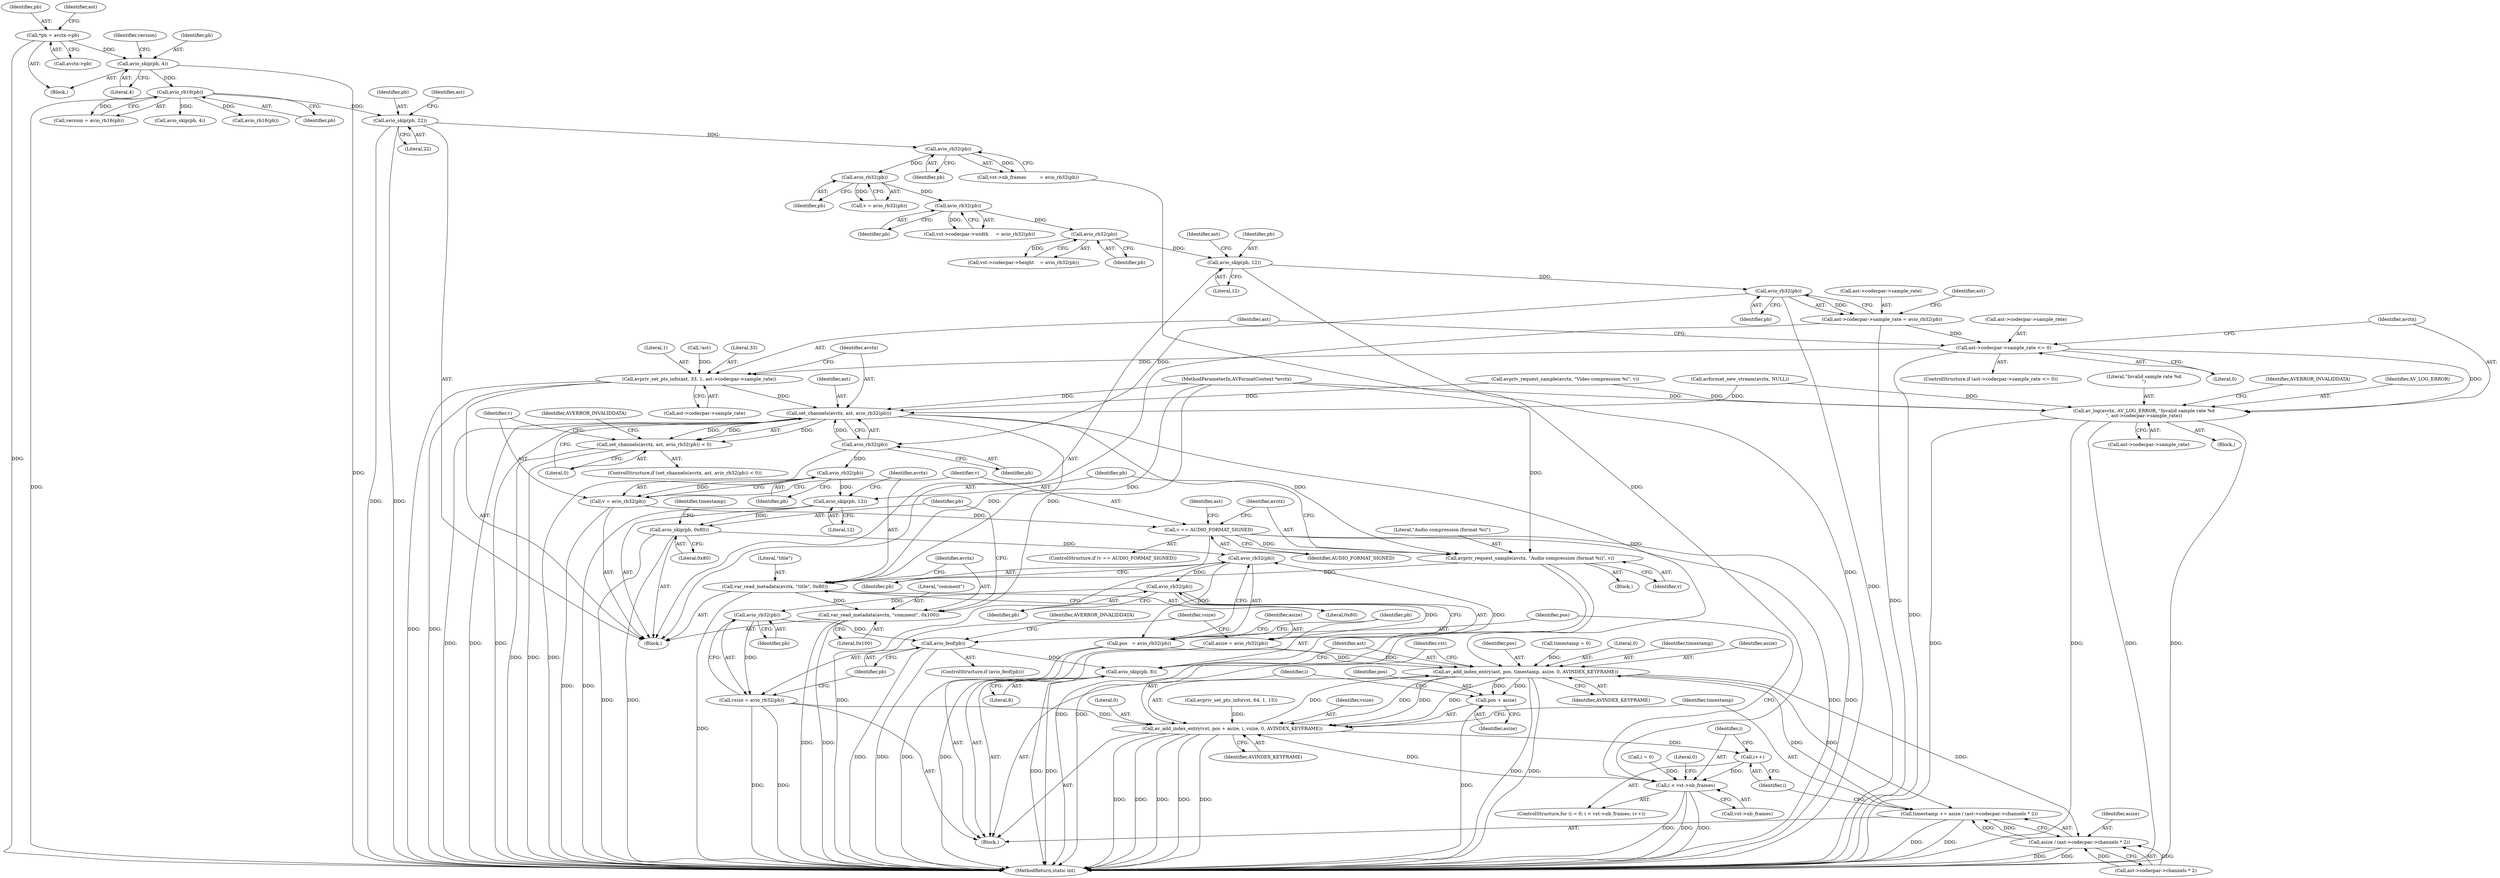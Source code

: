 digraph "0_FFmpeg_4f05e2e2dc1a89f38cd9f0960a6561083d714f1e@pointer" {
"1000277" [label="(Call,avio_rb32(pb))"];
"1000254" [label="(Call,avio_skip(pb, 12))"];
"1000252" [label="(Call,avio_rb32(pb))"];
"1000244" [label="(Call,avio_rb32(pb))"];
"1000195" [label="(Call,avio_rb32(pb))"];
"1000191" [label="(Call,avio_rb32(pb))"];
"1000142" [label="(Call,avio_skip(pb, 22))"];
"1000133" [label="(Call,avio_rb16(pb))"];
"1000128" [label="(Call,avio_skip(pb, 4))"];
"1000112" [label="(Call,*pb = avctx->pb)"];
"1000271" [label="(Call,ast->codecpar->sample_rate = avio_rb32(pb))"];
"1000280" [label="(Call,ast->codecpar->sample_rate <= 0)"];
"1000288" [label="(Call,av_log(avctx, AV_LOG_ERROR, \"Invalid sample rate %d\n\", ast->codecpar->sample_rate))"];
"1000299" [label="(Call,avpriv_set_pts_info(ast, 33, 1, ast->codecpar->sample_rate))"];
"1000310" [label="(Call,set_channels(avctx, ast, avio_rb32(pb)))"];
"1000309" [label="(Call,set_channels(avctx, ast, avio_rb32(pb)) < 0)"];
"1000336" [label="(Call,avpriv_request_sample(avctx, \"Audio compression (format %i)\", v))"];
"1000343" [label="(Call,var_read_metadata(avctx, \"title\", 0x80))"];
"1000347" [label="(Call,var_read_metadata(avctx, \"comment\", 0x100))"];
"1000392" [label="(Call,av_add_index_entry(ast, pos, timestamp, asize, 0, AVINDEX_KEYFRAME))"];
"1000399" [label="(Call,av_add_index_entry(vst, pos + asize, i, vsize, 0, AVINDEX_KEYFRAME))"];
"1000366" [label="(Call,i++)"];
"1000361" [label="(Call,i < vst->nb_frames)"];
"1000401" [label="(Call,pos + asize)"];
"1000408" [label="(Call,timestamp += asize / (ast->codecpar->channels * 2))"];
"1000410" [label="(Call,asize / (ast->codecpar->channels * 2))"];
"1000313" [label="(Call,avio_rb32(pb))"];
"1000320" [label="(Call,avio_rb32(pb))"];
"1000318" [label="(Call,v = avio_rb32(pb))"];
"1000323" [label="(Call,v == AUDIO_FORMAT_SIGNED)"];
"1000340" [label="(Call,avio_skip(pb, 12))"];
"1000351" [label="(Call,avio_skip(pb, 0x80))"];
"1000372" [label="(Call,avio_rb32(pb))"];
"1000370" [label="(Call,pos   = avio_rb32(pb))"];
"1000377" [label="(Call,avio_rb32(pb))"];
"1000375" [label="(Call,asize = avio_rb32(pb))"];
"1000382" [label="(Call,avio_rb32(pb))"];
"1000380" [label="(Call,vsize = avio_rb32(pb))"];
"1000385" [label="(Call,avio_feof(pb))"];
"1000389" [label="(Call,avio_skip(pb, 8))"];
"1000167" [label="(Call,avpriv_set_pts_info(vst, 64, 1, 15))"];
"1000341" [label="(Identifier,pb)"];
"1000280" [label="(Call,ast->codecpar->sample_rate <= 0)"];
"1000402" [label="(Identifier,pos)"];
"1000317" [label="(Identifier,AVERROR_INVALIDDATA)"];
"1000384" [label="(ControlStructure,if (avio_feof(pb)))"];
"1000310" [label="(Call,set_channels(avctx, ast, avio_rb32(pb)))"];
"1000139" [label="(Block,)"];
"1000253" [label="(Identifier,pb)"];
"1000191" [label="(Call,avio_rb32(pb))"];
"1000357" [label="(ControlStructure,for (i = 0; i < vst->nb_frames; i++))"];
"1000245" [label="(Identifier,pb)"];
"1000260" [label="(Identifier,ast)"];
"1000381" [label="(Identifier,vsize)"];
"1000375" [label="(Call,asize = avio_rb32(pb))"];
"1000133" [label="(Call,avio_rb16(pb))"];
"1000244" [label="(Call,avio_rb32(pb))"];
"1000358" [label="(Call,i = 0)"];
"1000353" [label="(Literal,0x80)"];
"1000407" [label="(Identifier,AVINDEX_KEYFRAME)"];
"1000195" [label="(Call,avio_rb32(pb))"];
"1000390" [label="(Identifier,pb)"];
"1000291" [label="(Literal,\"Invalid sample rate %d\n\")"];
"1000366" [label="(Call,i++)"];
"1000348" [label="(Identifier,avctx)"];
"1000401" [label="(Call,pos + asize)"];
"1000246" [label="(Call,vst->codecpar->height    = avio_rb32(pb))"];
"1000281" [label="(Call,ast->codecpar->sample_rate)"];
"1000271" [label="(Call,ast->codecpar->sample_rate = avio_rb32(pb))"];
"1000114" [label="(Call,avctx->pb)"];
"1000272" [label="(Call,ast->codecpar->sample_rate)"];
"1000371" [label="(Identifier,pos)"];
"1000302" [label="(Literal,1)"];
"1000132" [label="(Identifier,version)"];
"1000318" [label="(Call,v = avio_rb32(pb))"];
"1000196" [label="(Identifier,pb)"];
"1000386" [label="(Identifier,pb)"];
"1000193" [label="(Call,v = avio_rb32(pb))"];
"1000338" [label="(Literal,\"Audio compression (format %i)\")"];
"1000385" [label="(Call,avio_feof(pb))"];
"1000394" [label="(Identifier,pos)"];
"1000187" [label="(Call,vst->nb_frames         = avio_rb32(pb))"];
"1000300" [label="(Identifier,ast)"];
"1000279" [label="(ControlStructure,if (ast->codecpar->sample_rate <= 0))"];
"1000113" [label="(Identifier,pb)"];
"1000408" [label="(Call,timestamp += asize / (ast->codecpar->channels * 2))"];
"1000287" [label="(Block,)"];
"1000226" [label="(Call,avpriv_request_sample(avctx, \"Video compression %i\", v))"];
"1000309" [label="(Call,set_channels(avctx, ast, avio_rb32(pb)) < 0)"];
"1000342" [label="(Literal,12)"];
"1000361" [label="(Call,i < vst->nb_frames)"];
"1000238" [label="(Call,vst->codecpar->width     = avio_rb32(pb))"];
"1000337" [label="(Identifier,avctx)"];
"1000144" [label="(Literal,22)"];
"1000410" [label="(Call,asize / (ast->codecpar->channels * 2))"];
"1000143" [label="(Identifier,pb)"];
"1000298" [label="(Identifier,AVERROR_INVALIDDATA)"];
"1000391" [label="(Literal,8)"];
"1000315" [label="(Literal,0)"];
"1000355" [label="(Identifier,timestamp)"];
"1000429" [label="(Call,avio_skip(pb, 4))"];
"1000624" [label="(Literal,0)"];
"1000351" [label="(Call,avio_skip(pb, 0x80))"];
"1000343" [label="(Call,var_read_metadata(avctx, \"title\", 0x80))"];
"1000129" [label="(Identifier,pb)"];
"1000376" [label="(Identifier,asize)"];
"1000112" [label="(Call,*pb = avctx->pb)"];
"1000103" [label="(MethodParameterIn,AVFormatContext *avctx)"];
"1000350" [label="(Literal,0x100)"];
"1000354" [label="(Call,timestamp = 0)"];
"1000412" [label="(Call,ast->codecpar->channels * 2)"];
"1000425" [label="(Call,avio_rb16(pb))"];
"1000380" [label="(Call,vsize = avio_rb32(pb))"];
"1000134" [label="(Identifier,pb)"];
"1000119" [label="(Identifier,ast)"];
"1000321" [label="(Identifier,pb)"];
"1000323" [label="(Call,v == AUDIO_FORMAT_SIGNED)"];
"1000340" [label="(Call,avio_skip(pb, 12))"];
"1000324" [label="(Identifier,v)"];
"1000277" [label="(Call,avio_rb32(pb))"];
"1000389" [label="(Call,avio_skip(pb, 8))"];
"1000392" [label="(Call,av_add_index_entry(ast, pos, timestamp, asize, 0, AVINDEX_KEYFRAME))"];
"1000345" [label="(Literal,\"title\")"];
"1000288" [label="(Call,av_log(avctx, AV_LOG_ERROR, \"Invalid sample rate %d\n\", ast->codecpar->sample_rate))"];
"1000290" [label="(Identifier,AV_LOG_ERROR)"];
"1000403" [label="(Identifier,asize)"];
"1000405" [label="(Identifier,vsize)"];
"1000314" [label="(Identifier,pb)"];
"1000344" [label="(Identifier,avctx)"];
"1000625" [label="(MethodReturn,static int)"];
"1000349" [label="(Literal,\"comment\")"];
"1000372" [label="(Call,avio_rb32(pb))"];
"1000254" [label="(Call,avio_skip(pb, 12))"];
"1000322" [label="(ControlStructure,if (v == AUDIO_FORMAT_SIGNED))"];
"1000312" [label="(Identifier,ast)"];
"1000335" [label="(Block,)"];
"1000397" [label="(Literal,0)"];
"1000192" [label="(Identifier,pb)"];
"1000347" [label="(Call,var_read_metadata(avctx, \"comment\", 0x100))"];
"1000383" [label="(Identifier,pb)"];
"1000278" [label="(Identifier,pb)"];
"1000104" [label="(Block,)"];
"1000388" [label="(Identifier,AVERROR_INVALIDDATA)"];
"1000325" [label="(Identifier,AUDIO_FORMAT_SIGNED)"];
"1000393" [label="(Identifier,ast)"];
"1000255" [label="(Identifier,pb)"];
"1000409" [label="(Identifier,timestamp)"];
"1000146" [label="(Identifier,ast)"];
"1000399" [label="(Call,av_add_index_entry(vst, pos + asize, i, vsize, 0, AVINDEX_KEYFRAME))"];
"1000373" [label="(Identifier,pb)"];
"1000283" [label="(Identifier,ast)"];
"1000158" [label="(Call,avformat_new_stream(avctx, NULL))"];
"1000301" [label="(Literal,33)"];
"1000346" [label="(Literal,0x80)"];
"1000406" [label="(Literal,0)"];
"1000319" [label="(Identifier,v)"];
"1000378" [label="(Identifier,pb)"];
"1000382" [label="(Call,avio_rb32(pb))"];
"1000311" [label="(Identifier,avctx)"];
"1000400" [label="(Identifier,vst)"];
"1000303" [label="(Call,ast->codecpar->sample_rate)"];
"1000256" [label="(Literal,12)"];
"1000330" [label="(Identifier,ast)"];
"1000370" [label="(Call,pos   = avio_rb32(pb))"];
"1000299" [label="(Call,avpriv_set_pts_info(ast, 33, 1, ast->codecpar->sample_rate))"];
"1000313" [label="(Call,avio_rb32(pb))"];
"1000336" [label="(Call,avpriv_request_sample(avctx, \"Audio compression (format %i)\", v))"];
"1000131" [label="(Call,version = avio_rb16(pb))"];
"1000411" [label="(Identifier,asize)"];
"1000286" [label="(Literal,0)"];
"1000130" [label="(Literal,4)"];
"1000142" [label="(Call,avio_skip(pb, 22))"];
"1000395" [label="(Identifier,timestamp)"];
"1000404" [label="(Identifier,i)"];
"1000352" [label="(Identifier,pb)"];
"1000377" [label="(Call,avio_rb32(pb))"];
"1000151" [label="(Call,!ast)"];
"1000396" [label="(Identifier,asize)"];
"1000367" [label="(Identifier,i)"];
"1000289" [label="(Identifier,avctx)"];
"1000368" [label="(Block,)"];
"1000292" [label="(Call,ast->codecpar->sample_rate)"];
"1000320" [label="(Call,avio_rb32(pb))"];
"1000362" [label="(Identifier,i)"];
"1000398" [label="(Identifier,AVINDEX_KEYFRAME)"];
"1000339" [label="(Identifier,v)"];
"1000363" [label="(Call,vst->nb_frames)"];
"1000308" [label="(ControlStructure,if (set_channels(avctx, ast, avio_rb32(pb)) < 0))"];
"1000128" [label="(Call,avio_skip(pb, 4))"];
"1000252" [label="(Call,avio_rb32(pb))"];
"1000277" -> "1000271"  [label="AST: "];
"1000277" -> "1000278"  [label="CFG: "];
"1000278" -> "1000277"  [label="AST: "];
"1000271" -> "1000277"  [label="CFG: "];
"1000277" -> "1000625"  [label="DDG: "];
"1000277" -> "1000271"  [label="DDG: "];
"1000254" -> "1000277"  [label="DDG: "];
"1000277" -> "1000313"  [label="DDG: "];
"1000254" -> "1000139"  [label="AST: "];
"1000254" -> "1000256"  [label="CFG: "];
"1000255" -> "1000254"  [label="AST: "];
"1000256" -> "1000254"  [label="AST: "];
"1000260" -> "1000254"  [label="CFG: "];
"1000254" -> "1000625"  [label="DDG: "];
"1000252" -> "1000254"  [label="DDG: "];
"1000252" -> "1000246"  [label="AST: "];
"1000252" -> "1000253"  [label="CFG: "];
"1000253" -> "1000252"  [label="AST: "];
"1000246" -> "1000252"  [label="CFG: "];
"1000252" -> "1000246"  [label="DDG: "];
"1000244" -> "1000252"  [label="DDG: "];
"1000244" -> "1000238"  [label="AST: "];
"1000244" -> "1000245"  [label="CFG: "];
"1000245" -> "1000244"  [label="AST: "];
"1000238" -> "1000244"  [label="CFG: "];
"1000244" -> "1000238"  [label="DDG: "];
"1000195" -> "1000244"  [label="DDG: "];
"1000195" -> "1000193"  [label="AST: "];
"1000195" -> "1000196"  [label="CFG: "];
"1000196" -> "1000195"  [label="AST: "];
"1000193" -> "1000195"  [label="CFG: "];
"1000195" -> "1000193"  [label="DDG: "];
"1000191" -> "1000195"  [label="DDG: "];
"1000191" -> "1000187"  [label="AST: "];
"1000191" -> "1000192"  [label="CFG: "];
"1000192" -> "1000191"  [label="AST: "];
"1000187" -> "1000191"  [label="CFG: "];
"1000191" -> "1000187"  [label="DDG: "];
"1000142" -> "1000191"  [label="DDG: "];
"1000142" -> "1000139"  [label="AST: "];
"1000142" -> "1000144"  [label="CFG: "];
"1000143" -> "1000142"  [label="AST: "];
"1000144" -> "1000142"  [label="AST: "];
"1000146" -> "1000142"  [label="CFG: "];
"1000142" -> "1000625"  [label="DDG: "];
"1000142" -> "1000625"  [label="DDG: "];
"1000133" -> "1000142"  [label="DDG: "];
"1000133" -> "1000131"  [label="AST: "];
"1000133" -> "1000134"  [label="CFG: "];
"1000134" -> "1000133"  [label="AST: "];
"1000131" -> "1000133"  [label="CFG: "];
"1000133" -> "1000625"  [label="DDG: "];
"1000133" -> "1000131"  [label="DDG: "];
"1000128" -> "1000133"  [label="DDG: "];
"1000133" -> "1000425"  [label="DDG: "];
"1000133" -> "1000429"  [label="DDG: "];
"1000128" -> "1000104"  [label="AST: "];
"1000128" -> "1000130"  [label="CFG: "];
"1000129" -> "1000128"  [label="AST: "];
"1000130" -> "1000128"  [label="AST: "];
"1000132" -> "1000128"  [label="CFG: "];
"1000128" -> "1000625"  [label="DDG: "];
"1000112" -> "1000128"  [label="DDG: "];
"1000112" -> "1000104"  [label="AST: "];
"1000112" -> "1000114"  [label="CFG: "];
"1000113" -> "1000112"  [label="AST: "];
"1000114" -> "1000112"  [label="AST: "];
"1000119" -> "1000112"  [label="CFG: "];
"1000112" -> "1000625"  [label="DDG: "];
"1000271" -> "1000139"  [label="AST: "];
"1000272" -> "1000271"  [label="AST: "];
"1000283" -> "1000271"  [label="CFG: "];
"1000271" -> "1000625"  [label="DDG: "];
"1000271" -> "1000280"  [label="DDG: "];
"1000280" -> "1000279"  [label="AST: "];
"1000280" -> "1000286"  [label="CFG: "];
"1000281" -> "1000280"  [label="AST: "];
"1000286" -> "1000280"  [label="AST: "];
"1000289" -> "1000280"  [label="CFG: "];
"1000300" -> "1000280"  [label="CFG: "];
"1000280" -> "1000625"  [label="DDG: "];
"1000280" -> "1000288"  [label="DDG: "];
"1000280" -> "1000299"  [label="DDG: "];
"1000288" -> "1000287"  [label="AST: "];
"1000288" -> "1000292"  [label="CFG: "];
"1000289" -> "1000288"  [label="AST: "];
"1000290" -> "1000288"  [label="AST: "];
"1000291" -> "1000288"  [label="AST: "];
"1000292" -> "1000288"  [label="AST: "];
"1000298" -> "1000288"  [label="CFG: "];
"1000288" -> "1000625"  [label="DDG: "];
"1000288" -> "1000625"  [label="DDG: "];
"1000288" -> "1000625"  [label="DDG: "];
"1000288" -> "1000625"  [label="DDG: "];
"1000158" -> "1000288"  [label="DDG: "];
"1000226" -> "1000288"  [label="DDG: "];
"1000103" -> "1000288"  [label="DDG: "];
"1000299" -> "1000139"  [label="AST: "];
"1000299" -> "1000303"  [label="CFG: "];
"1000300" -> "1000299"  [label="AST: "];
"1000301" -> "1000299"  [label="AST: "];
"1000302" -> "1000299"  [label="AST: "];
"1000303" -> "1000299"  [label="AST: "];
"1000311" -> "1000299"  [label="CFG: "];
"1000299" -> "1000625"  [label="DDG: "];
"1000299" -> "1000625"  [label="DDG: "];
"1000151" -> "1000299"  [label="DDG: "];
"1000299" -> "1000310"  [label="DDG: "];
"1000310" -> "1000309"  [label="AST: "];
"1000310" -> "1000313"  [label="CFG: "];
"1000311" -> "1000310"  [label="AST: "];
"1000312" -> "1000310"  [label="AST: "];
"1000313" -> "1000310"  [label="AST: "];
"1000315" -> "1000310"  [label="CFG: "];
"1000310" -> "1000625"  [label="DDG: "];
"1000310" -> "1000625"  [label="DDG: "];
"1000310" -> "1000625"  [label="DDG: "];
"1000310" -> "1000309"  [label="DDG: "];
"1000310" -> "1000309"  [label="DDG: "];
"1000310" -> "1000309"  [label="DDG: "];
"1000158" -> "1000310"  [label="DDG: "];
"1000226" -> "1000310"  [label="DDG: "];
"1000103" -> "1000310"  [label="DDG: "];
"1000313" -> "1000310"  [label="DDG: "];
"1000310" -> "1000336"  [label="DDG: "];
"1000310" -> "1000343"  [label="DDG: "];
"1000310" -> "1000392"  [label="DDG: "];
"1000309" -> "1000308"  [label="AST: "];
"1000309" -> "1000315"  [label="CFG: "];
"1000315" -> "1000309"  [label="AST: "];
"1000317" -> "1000309"  [label="CFG: "];
"1000319" -> "1000309"  [label="CFG: "];
"1000309" -> "1000625"  [label="DDG: "];
"1000309" -> "1000625"  [label="DDG: "];
"1000336" -> "1000335"  [label="AST: "];
"1000336" -> "1000339"  [label="CFG: "];
"1000337" -> "1000336"  [label="AST: "];
"1000338" -> "1000336"  [label="AST: "];
"1000339" -> "1000336"  [label="AST: "];
"1000341" -> "1000336"  [label="CFG: "];
"1000336" -> "1000625"  [label="DDG: "];
"1000336" -> "1000625"  [label="DDG: "];
"1000103" -> "1000336"  [label="DDG: "];
"1000323" -> "1000336"  [label="DDG: "];
"1000336" -> "1000343"  [label="DDG: "];
"1000343" -> "1000139"  [label="AST: "];
"1000343" -> "1000346"  [label="CFG: "];
"1000344" -> "1000343"  [label="AST: "];
"1000345" -> "1000343"  [label="AST: "];
"1000346" -> "1000343"  [label="AST: "];
"1000348" -> "1000343"  [label="CFG: "];
"1000343" -> "1000625"  [label="DDG: "];
"1000103" -> "1000343"  [label="DDG: "];
"1000343" -> "1000347"  [label="DDG: "];
"1000347" -> "1000139"  [label="AST: "];
"1000347" -> "1000350"  [label="CFG: "];
"1000348" -> "1000347"  [label="AST: "];
"1000349" -> "1000347"  [label="AST: "];
"1000350" -> "1000347"  [label="AST: "];
"1000352" -> "1000347"  [label="CFG: "];
"1000347" -> "1000625"  [label="DDG: "];
"1000347" -> "1000625"  [label="DDG: "];
"1000103" -> "1000347"  [label="DDG: "];
"1000392" -> "1000368"  [label="AST: "];
"1000392" -> "1000398"  [label="CFG: "];
"1000393" -> "1000392"  [label="AST: "];
"1000394" -> "1000392"  [label="AST: "];
"1000395" -> "1000392"  [label="AST: "];
"1000396" -> "1000392"  [label="AST: "];
"1000397" -> "1000392"  [label="AST: "];
"1000398" -> "1000392"  [label="AST: "];
"1000400" -> "1000392"  [label="CFG: "];
"1000392" -> "1000625"  [label="DDG: "];
"1000392" -> "1000625"  [label="DDG: "];
"1000370" -> "1000392"  [label="DDG: "];
"1000408" -> "1000392"  [label="DDG: "];
"1000354" -> "1000392"  [label="DDG: "];
"1000375" -> "1000392"  [label="DDG: "];
"1000399" -> "1000392"  [label="DDG: "];
"1000392" -> "1000399"  [label="DDG: "];
"1000392" -> "1000399"  [label="DDG: "];
"1000392" -> "1000399"  [label="DDG: "];
"1000392" -> "1000401"  [label="DDG: "];
"1000392" -> "1000401"  [label="DDG: "];
"1000392" -> "1000408"  [label="DDG: "];
"1000392" -> "1000410"  [label="DDG: "];
"1000399" -> "1000368"  [label="AST: "];
"1000399" -> "1000407"  [label="CFG: "];
"1000400" -> "1000399"  [label="AST: "];
"1000401" -> "1000399"  [label="AST: "];
"1000404" -> "1000399"  [label="AST: "];
"1000405" -> "1000399"  [label="AST: "];
"1000406" -> "1000399"  [label="AST: "];
"1000407" -> "1000399"  [label="AST: "];
"1000409" -> "1000399"  [label="CFG: "];
"1000399" -> "1000625"  [label="DDG: "];
"1000399" -> "1000625"  [label="DDG: "];
"1000399" -> "1000625"  [label="DDG: "];
"1000399" -> "1000625"  [label="DDG: "];
"1000399" -> "1000625"  [label="DDG: "];
"1000399" -> "1000366"  [label="DDG: "];
"1000167" -> "1000399"  [label="DDG: "];
"1000361" -> "1000399"  [label="DDG: "];
"1000380" -> "1000399"  [label="DDG: "];
"1000366" -> "1000357"  [label="AST: "];
"1000366" -> "1000367"  [label="CFG: "];
"1000367" -> "1000366"  [label="AST: "];
"1000362" -> "1000366"  [label="CFG: "];
"1000366" -> "1000361"  [label="DDG: "];
"1000361" -> "1000357"  [label="AST: "];
"1000361" -> "1000363"  [label="CFG: "];
"1000362" -> "1000361"  [label="AST: "];
"1000363" -> "1000361"  [label="AST: "];
"1000371" -> "1000361"  [label="CFG: "];
"1000624" -> "1000361"  [label="CFG: "];
"1000361" -> "1000625"  [label="DDG: "];
"1000361" -> "1000625"  [label="DDG: "];
"1000361" -> "1000625"  [label="DDG: "];
"1000358" -> "1000361"  [label="DDG: "];
"1000187" -> "1000361"  [label="DDG: "];
"1000401" -> "1000403"  [label="CFG: "];
"1000402" -> "1000401"  [label="AST: "];
"1000403" -> "1000401"  [label="AST: "];
"1000404" -> "1000401"  [label="CFG: "];
"1000401" -> "1000625"  [label="DDG: "];
"1000408" -> "1000368"  [label="AST: "];
"1000408" -> "1000410"  [label="CFG: "];
"1000409" -> "1000408"  [label="AST: "];
"1000410" -> "1000408"  [label="AST: "];
"1000367" -> "1000408"  [label="CFG: "];
"1000408" -> "1000625"  [label="DDG: "];
"1000408" -> "1000625"  [label="DDG: "];
"1000410" -> "1000408"  [label="DDG: "];
"1000410" -> "1000408"  [label="DDG: "];
"1000410" -> "1000412"  [label="CFG: "];
"1000411" -> "1000410"  [label="AST: "];
"1000412" -> "1000410"  [label="AST: "];
"1000410" -> "1000625"  [label="DDG: "];
"1000410" -> "1000625"  [label="DDG: "];
"1000412" -> "1000410"  [label="DDG: "];
"1000412" -> "1000410"  [label="DDG: "];
"1000313" -> "1000314"  [label="CFG: "];
"1000314" -> "1000313"  [label="AST: "];
"1000313" -> "1000625"  [label="DDG: "];
"1000313" -> "1000320"  [label="DDG: "];
"1000320" -> "1000318"  [label="AST: "];
"1000320" -> "1000321"  [label="CFG: "];
"1000321" -> "1000320"  [label="AST: "];
"1000318" -> "1000320"  [label="CFG: "];
"1000320" -> "1000318"  [label="DDG: "];
"1000320" -> "1000340"  [label="DDG: "];
"1000318" -> "1000139"  [label="AST: "];
"1000319" -> "1000318"  [label="AST: "];
"1000324" -> "1000318"  [label="CFG: "];
"1000318" -> "1000625"  [label="DDG: "];
"1000318" -> "1000323"  [label="DDG: "];
"1000323" -> "1000322"  [label="AST: "];
"1000323" -> "1000325"  [label="CFG: "];
"1000324" -> "1000323"  [label="AST: "];
"1000325" -> "1000323"  [label="AST: "];
"1000330" -> "1000323"  [label="CFG: "];
"1000337" -> "1000323"  [label="CFG: "];
"1000323" -> "1000625"  [label="DDG: "];
"1000323" -> "1000625"  [label="DDG: "];
"1000323" -> "1000625"  [label="DDG: "];
"1000340" -> "1000139"  [label="AST: "];
"1000340" -> "1000342"  [label="CFG: "];
"1000341" -> "1000340"  [label="AST: "];
"1000342" -> "1000340"  [label="AST: "];
"1000344" -> "1000340"  [label="CFG: "];
"1000340" -> "1000625"  [label="DDG: "];
"1000340" -> "1000351"  [label="DDG: "];
"1000351" -> "1000139"  [label="AST: "];
"1000351" -> "1000353"  [label="CFG: "];
"1000352" -> "1000351"  [label="AST: "];
"1000353" -> "1000351"  [label="AST: "];
"1000355" -> "1000351"  [label="CFG: "];
"1000351" -> "1000625"  [label="DDG: "];
"1000351" -> "1000625"  [label="DDG: "];
"1000351" -> "1000372"  [label="DDG: "];
"1000372" -> "1000370"  [label="AST: "];
"1000372" -> "1000373"  [label="CFG: "];
"1000373" -> "1000372"  [label="AST: "];
"1000370" -> "1000372"  [label="CFG: "];
"1000372" -> "1000370"  [label="DDG: "];
"1000389" -> "1000372"  [label="DDG: "];
"1000372" -> "1000377"  [label="DDG: "];
"1000370" -> "1000368"  [label="AST: "];
"1000371" -> "1000370"  [label="AST: "];
"1000376" -> "1000370"  [label="CFG: "];
"1000370" -> "1000625"  [label="DDG: "];
"1000377" -> "1000375"  [label="AST: "];
"1000377" -> "1000378"  [label="CFG: "];
"1000378" -> "1000377"  [label="AST: "];
"1000375" -> "1000377"  [label="CFG: "];
"1000377" -> "1000375"  [label="DDG: "];
"1000377" -> "1000382"  [label="DDG: "];
"1000375" -> "1000368"  [label="AST: "];
"1000376" -> "1000375"  [label="AST: "];
"1000381" -> "1000375"  [label="CFG: "];
"1000375" -> "1000625"  [label="DDG: "];
"1000382" -> "1000380"  [label="AST: "];
"1000382" -> "1000383"  [label="CFG: "];
"1000383" -> "1000382"  [label="AST: "];
"1000380" -> "1000382"  [label="CFG: "];
"1000382" -> "1000380"  [label="DDG: "];
"1000382" -> "1000385"  [label="DDG: "];
"1000380" -> "1000368"  [label="AST: "];
"1000381" -> "1000380"  [label="AST: "];
"1000386" -> "1000380"  [label="CFG: "];
"1000380" -> "1000625"  [label="DDG: "];
"1000380" -> "1000625"  [label="DDG: "];
"1000385" -> "1000384"  [label="AST: "];
"1000385" -> "1000386"  [label="CFG: "];
"1000386" -> "1000385"  [label="AST: "];
"1000388" -> "1000385"  [label="CFG: "];
"1000390" -> "1000385"  [label="CFG: "];
"1000385" -> "1000625"  [label="DDG: "];
"1000385" -> "1000625"  [label="DDG: "];
"1000385" -> "1000389"  [label="DDG: "];
"1000389" -> "1000368"  [label="AST: "];
"1000389" -> "1000391"  [label="CFG: "];
"1000390" -> "1000389"  [label="AST: "];
"1000391" -> "1000389"  [label="AST: "];
"1000393" -> "1000389"  [label="CFG: "];
"1000389" -> "1000625"  [label="DDG: "];
"1000389" -> "1000625"  [label="DDG: "];
}
